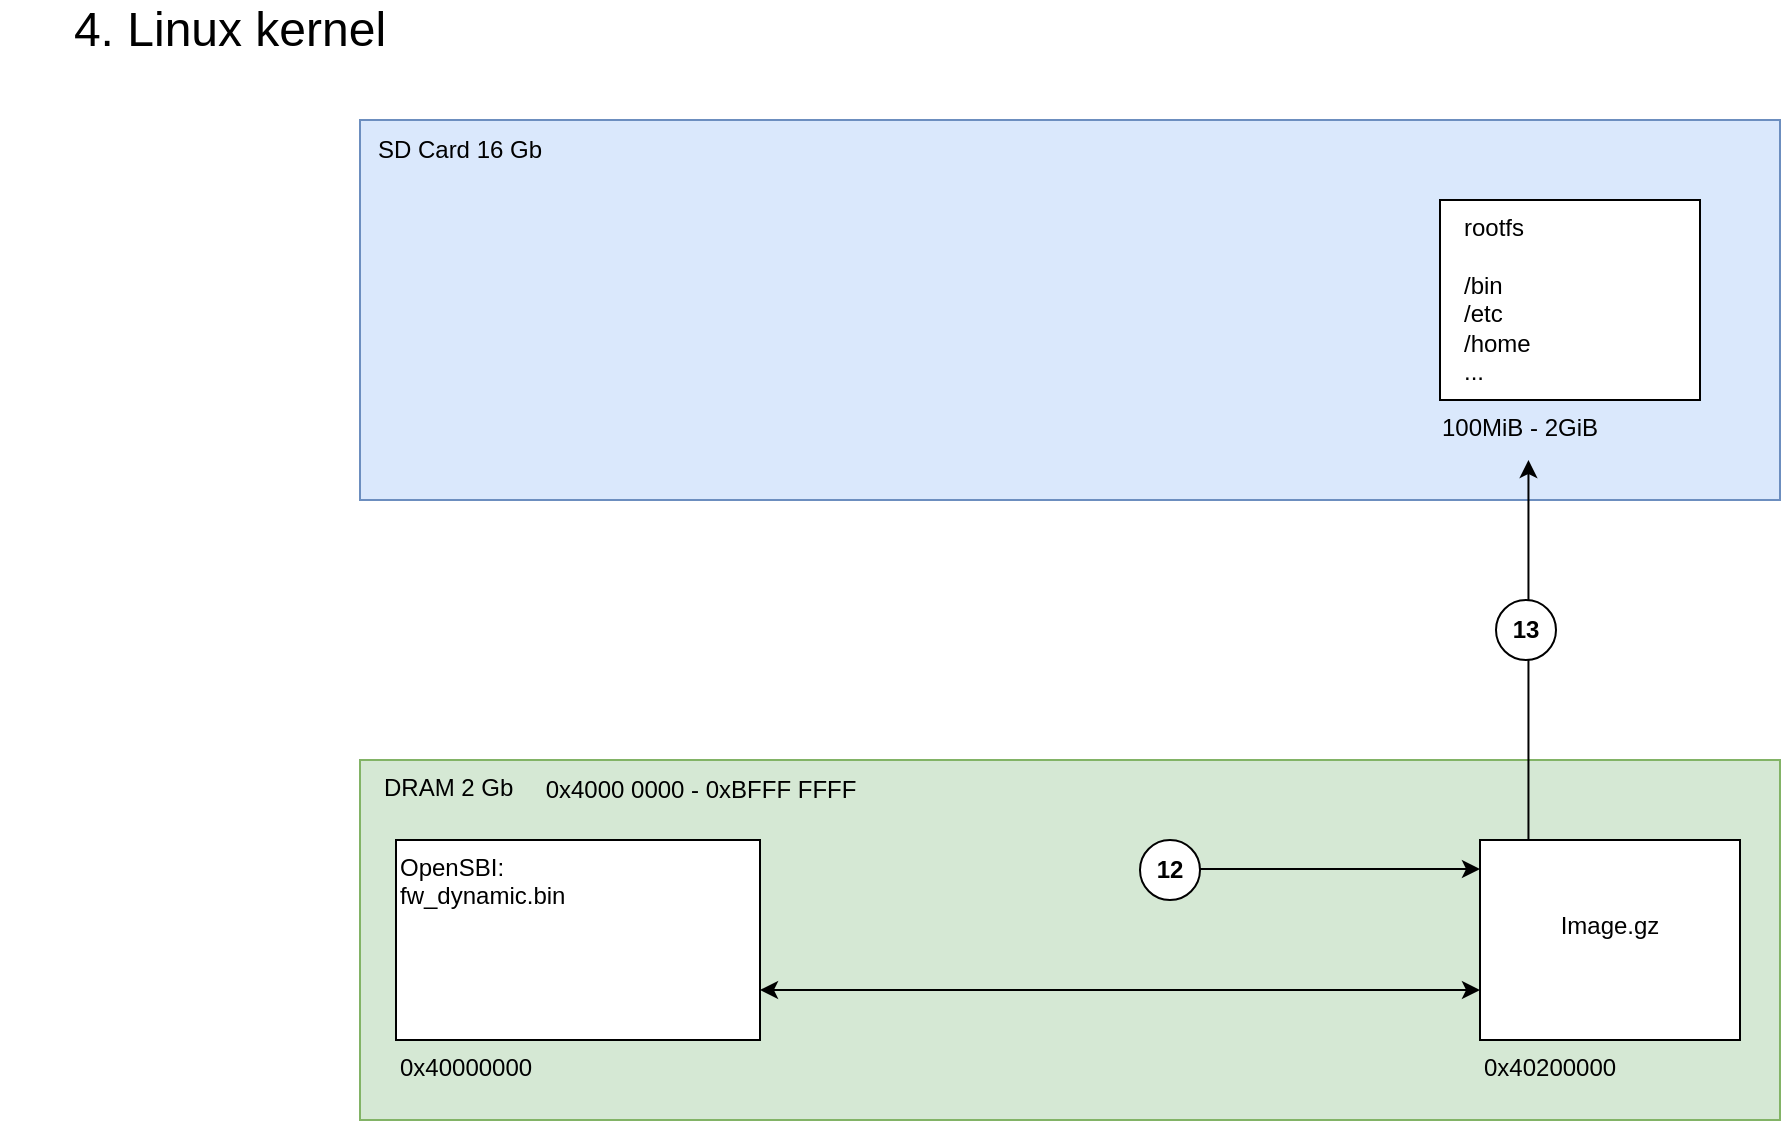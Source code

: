 <mxfile version="24.7.8">
  <diagram name="Page-1" id="-c6Ry725GxhYZqOuj7hc">
    <mxGraphModel dx="794" dy="-581" grid="1" gridSize="10" guides="1" tooltips="1" connect="1" arrows="1" fold="1" page="1" pageScale="1" pageWidth="850" pageHeight="1100" math="0" shadow="0">
      <root>
        <mxCell id="0" />
        <mxCell id="1" parent="0" />
        <mxCell id="g0l_ifj-5Xz2NjAmxus5-168" value="" style="rounded=0;whiteSpace=wrap;html=1;connectable=0;fillColor=#d5e8d4;strokeColor=#82b366;labelBackgroundColor=none;" parent="1" vertex="1">
          <mxGeometry x="530" y="2020" width="710" height="180" as="geometry" />
        </mxCell>
        <mxCell id="g0l_ifj-5Xz2NjAmxus5-169" value="0x4000 0000 - 0xBFFF FFFF" style="text;html=1;align=center;verticalAlign=middle;resizable=0;points=[];autosize=1;strokeColor=none;fillColor=none;connectable=0;labelBackgroundColor=none;" parent="1" vertex="1">
          <mxGeometry x="610" y="2020" width="180" height="30" as="geometry" />
        </mxCell>
        <mxCell id="g0l_ifj-5Xz2NjAmxus5-170" value="" style="rounded=0;whiteSpace=wrap;html=1;connectable=0;fillColor=#dae8fc;strokeColor=#6c8ebf;labelBackgroundColor=none;" parent="1" vertex="1">
          <mxGeometry x="530" y="1700" width="710" height="190" as="geometry" />
        </mxCell>
        <mxCell id="g0l_ifj-5Xz2NjAmxus5-173" value="&lt;br&gt;&lt;div style=&quot;forced-color-adjust: none; color: rgb(0, 0, 0); font-family: Helvetica; font-size: 12px; font-style: normal; font-variant-ligatures: normal; font-variant-caps: normal; font-weight: 400; letter-spacing: normal; orphans: 2; text-align: center; text-indent: 0px; text-transform: none; widows: 2; word-spacing: 0px; -webkit-text-stroke-width: 0px; white-space: normal; text-decoration-thickness: initial; text-decoration-style: initial; text-decoration-color: initial;&quot;&gt;SD Card 16 Gb&lt;/div&gt;&lt;div&gt;&lt;br&gt;&lt;/div&gt;" style="text;html=1;align=center;verticalAlign=middle;whiteSpace=wrap;rounded=0;connectable=0;labelBackgroundColor=none;" parent="1" vertex="1">
          <mxGeometry x="530" y="1700" width="100" height="30" as="geometry" />
        </mxCell>
        <mxCell id="g0l_ifj-5Xz2NjAmxus5-176" value="&lt;div style=&quot;forced-color-adjust: none; color: rgb(0, 0, 0); font-family: Helvetica; font-size: 12px; font-style: normal; font-variant-ligatures: normal; font-variant-caps: normal; font-weight: 400; letter-spacing: normal; orphans: 2; text-align: center; text-indent: 0px; text-transform: none; widows: 2; word-spacing: 0px; -webkit-text-stroke-width: 0px; white-space: normal; text-decoration-thickness: initial; text-decoration-style: initial; text-decoration-color: initial;&quot;&gt;DRAM 2 Gb&lt;/div&gt;" style="text;whiteSpace=wrap;html=1;labelBackgroundColor=none;" parent="1" vertex="1">
          <mxGeometry x="540" y="2020" width="70" height="30" as="geometry" />
        </mxCell>
        <mxCell id="g0l_ifj-5Xz2NjAmxus5-177" value="100MiB - 2GiB" style="text;whiteSpace=wrap;align=center;connectable=0;labelBackgroundColor=none;" parent="1" vertex="1">
          <mxGeometry x="1060" y="1840" width="100" height="30" as="geometry" />
        </mxCell>
        <mxCell id="g0l_ifj-5Xz2NjAmxus5-180" value="" style="rounded=0;whiteSpace=wrap;html=1;labelBackgroundColor=none;" parent="1" vertex="1">
          <mxGeometry x="1070" y="1740" width="130" height="100" as="geometry" />
        </mxCell>
        <mxCell id="g0l_ifj-5Xz2NjAmxus5-184" value="rootfs&lt;br class=&quot;Apple-interchange-newline&quot;&gt;&lt;span style=&quot;color: rgb(0, 0, 0); font-family: Helvetica; font-size: 12px; font-style: normal; font-variant-ligatures: normal; font-variant-caps: normal; font-weight: 400; letter-spacing: normal; orphans: 2; text-indent: 0px; text-transform: none; widows: 2; word-spacing: 0px; -webkit-text-stroke-width: 0px; white-space: normal; text-decoration-thickness: initial; text-decoration-style: initial; text-decoration-color: initial; float: none; display: inline !important;&quot;&gt;&lt;br&gt;&lt;/span&gt;&lt;div&gt;&lt;span style=&quot;color: rgb(0, 0, 0); font-family: Helvetica; font-size: 12px; font-style: normal; font-variant-ligatures: normal; font-variant-caps: normal; font-weight: 400; letter-spacing: normal; orphans: 2; text-indent: 0px; text-transform: none; widows: 2; word-spacing: 0px; -webkit-text-stroke-width: 0px; white-space: normal; text-decoration-thickness: initial; text-decoration-style: initial; text-decoration-color: initial; float: none; display: inline !important;&quot;&gt;/bin&lt;/span&gt;&lt;div style=&quot;forced-color-adjust: none; color: rgb(0, 0, 0); font-family: Helvetica; font-size: 12px; font-style: normal; font-variant-ligatures: normal; font-variant-caps: normal; font-weight: 400; letter-spacing: normal; orphans: 2; text-indent: 0px; text-transform: none; widows: 2; word-spacing: 0px; -webkit-text-stroke-width: 0px; white-space: normal; text-decoration-thickness: initial; text-decoration-style: initial; text-decoration-color: initial;&quot;&gt;/etc&lt;/div&gt;&lt;div style=&quot;forced-color-adjust: none; color: rgb(0, 0, 0); font-family: Helvetica; font-size: 12px; font-style: normal; font-variant-ligatures: normal; font-variant-caps: normal; font-weight: 400; letter-spacing: normal; orphans: 2; text-indent: 0px; text-transform: none; widows: 2; word-spacing: 0px; -webkit-text-stroke-width: 0px; white-space: normal; text-decoration-thickness: initial; text-decoration-style: initial; text-decoration-color: initial;&quot;&gt;/home&lt;/div&gt;&lt;div style=&quot;forced-color-adjust: none; color: rgb(0, 0, 0); font-family: Helvetica; font-size: 12px; font-style: normal; font-variant-ligatures: normal; font-variant-caps: normal; font-weight: 400; letter-spacing: normal; orphans: 2; text-indent: 0px; text-transform: none; widows: 2; word-spacing: 0px; -webkit-text-stroke-width: 0px; white-space: normal; text-decoration-thickness: initial; text-decoration-style: initial; text-decoration-color: initial;&quot;&gt;...&lt;/div&gt;&lt;/div&gt;" style="text;whiteSpace=wrap;html=1;align=left;labelBackgroundColor=none;" parent="1" vertex="1">
          <mxGeometry x="1080" y="1740" width="70" height="100" as="geometry" />
        </mxCell>
        <mxCell id="g0l_ifj-5Xz2NjAmxus5-185" value="" style="rounded=0;whiteSpace=wrap;html=1;connectable=0;labelBackgroundColor=none;" parent="1" vertex="1">
          <mxGeometry x="548" y="2060" width="182" height="100" as="geometry" />
        </mxCell>
        <mxCell id="g0l_ifj-5Xz2NjAmxus5-186" value="&lt;span style=&quot;color: rgb(0, 0, 0); font-family: Helvetica; font-size: 12px; font-style: normal; font-variant-ligatures: normal; font-variant-caps: normal; font-weight: 400; letter-spacing: normal; orphans: 2; text-align: center; text-indent: 0px; text-transform: none; widows: 2; word-spacing: 0px; -webkit-text-stroke-width: 0px; white-space: normal; text-decoration-thickness: initial; text-decoration-style: initial; text-decoration-color: initial; float: none; display: inline !important;&quot;&gt;0x40000000&lt;/span&gt;" style="text;whiteSpace=wrap;html=1;labelBackgroundColor=none;" parent="1" vertex="1">
          <mxGeometry x="548" y="2160" width="100" height="30" as="geometry" />
        </mxCell>
        <UserObject label="&lt;div style=&quot;forced-color-adjust: none; color: rgb(0, 0, 0); font-family: Helvetica; font-size: 12px; font-style: normal; font-variant-ligatures: normal; font-variant-caps: normal; font-weight: 400; letter-spacing: normal; orphans: 2; text-align: left; text-indent: 0px; text-transform: none; widows: 2; word-spacing: 0px; -webkit-text-stroke-width: 0px; white-space: normal; text-decoration-thickness: initial; text-decoration-style: initial; text-decoration-color: initial;&quot;&gt;OpenSBI:&amp;nbsp;&lt;/div&gt;&lt;div style=&quot;forced-color-adjust: none; color: rgb(0, 0, 0); font-family: Helvetica; font-size: 12px; font-style: normal; font-variant-ligatures: normal; font-variant-caps: normal; font-weight: 400; letter-spacing: normal; orphans: 2; text-align: left; text-indent: 0px; text-transform: none; widows: 2; word-spacing: 0px; -webkit-text-stroke-width: 0px; white-space: normal; text-decoration-thickness: initial; text-decoration-style: initial; text-decoration-color: initial;&quot;&gt;fw_dynamic.bin&lt;/div&gt;" id="g0l_ifj-5Xz2NjAmxus5-187">
          <mxCell style="text;whiteSpace=wrap;html=1;labelBackgroundColor=none;" parent="1" vertex="1">
            <mxGeometry x="548" y="2060" width="152" height="30" as="geometry" />
          </mxCell>
        </UserObject>
        <UserObject label="&#xa;&lt;span style=&quot;forced-color-adjust: none; color: rgb(0, 0, 0); font-family: Helvetica; font-size: 12px; font-style: normal; font-variant-ligatures: normal; font-variant-caps: normal; font-weight: 400; letter-spacing: normal; orphans: 2; text-align: left; text-indent: 0px; text-transform: none; widows: 2; word-spacing: 0px; -webkit-text-stroke-width: 0px; white-space: normal; text-decoration-thickness: initial; text-decoration-style: initial; text-decoration-color: initial; float: none; display: inline !important;&quot;&gt;Image.gz&lt;/span&gt;&lt;br class=&quot;Apple-interchange-newline&quot;&gt;&#xa;&#xa;" id="g0l_ifj-5Xz2NjAmxus5-202">
          <mxCell style="rounded=0;whiteSpace=wrap;html=1;labelBackgroundColor=none;" parent="1" vertex="1">
            <mxGeometry x="1090" y="2060" width="130" height="100" as="geometry" />
          </mxCell>
        </UserObject>
        <mxCell id="g0l_ifj-5Xz2NjAmxus5-205" value="4. Linux kernel" style="text;html=1;align=center;verticalAlign=middle;whiteSpace=wrap;rounded=0;fontSize=24;labelBackgroundColor=none;" parent="1" vertex="1">
          <mxGeometry x="350" y="1640" width="230" height="30" as="geometry" />
        </mxCell>
        <mxCell id="g0l_ifj-5Xz2NjAmxus5-208" value="" style="endArrow=classic;html=1;rounded=0;labelBackgroundColor=none;" parent="1" edge="1">
          <mxGeometry width="50" height="50" relative="1" as="geometry">
            <mxPoint x="950" y="2074.52" as="sourcePoint" />
            <mxPoint x="1090" y="2074.52" as="targetPoint" />
          </mxGeometry>
        </mxCell>
        <mxCell id="g0l_ifj-5Xz2NjAmxus5-209" value="12" style="ellipse;whiteSpace=wrap;html=1;aspect=fixed;fontStyle=1;connectable=0;labelBackgroundColor=none;" parent="1" vertex="1">
          <mxGeometry x="920" y="2060" width="30" height="30" as="geometry" />
        </mxCell>
        <mxCell id="g0l_ifj-5Xz2NjAmxus5-212" value="" style="endArrow=classic;startArrow=classic;html=1;rounded=0;entryX=0;entryY=0.75;entryDx=0;entryDy=0;labelBackgroundColor=none;" parent="1" target="g0l_ifj-5Xz2NjAmxus5-202" edge="1">
          <mxGeometry width="50" height="50" relative="1" as="geometry">
            <mxPoint x="730" y="2135" as="sourcePoint" />
            <mxPoint x="890" y="1930" as="targetPoint" />
          </mxGeometry>
        </mxCell>
        <mxCell id="g0l_ifj-5Xz2NjAmxus5-264" value="0x40200000" style="text;whiteSpace=wrap;labelBackgroundColor=none;" parent="1" vertex="1">
          <mxGeometry x="1090" y="2160" width="100" height="30" as="geometry" />
        </mxCell>
        <mxCell id="g0l_ifj-5Xz2NjAmxus5-265" value="" style="endArrow=classic;html=1;rounded=0;labelBackgroundColor=none;" parent="1" edge="1">
          <mxGeometry width="50" height="50" relative="1" as="geometry">
            <mxPoint x="1114.23" y="2060" as="sourcePoint" />
            <mxPoint x="1114.23" y="1870" as="targetPoint" />
          </mxGeometry>
        </mxCell>
        <mxCell id="g0l_ifj-5Xz2NjAmxus5-211" value="13" style="ellipse;whiteSpace=wrap;html=1;aspect=fixed;fontStyle=1;connectable=0;labelBackgroundColor=none;" parent="1" vertex="1">
          <mxGeometry x="1098" y="1940" width="30" height="30" as="geometry" />
        </mxCell>
      </root>
    </mxGraphModel>
  </diagram>
</mxfile>
